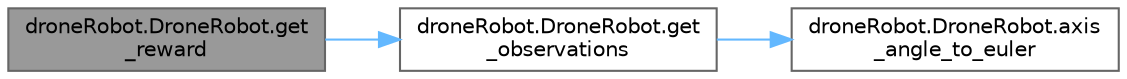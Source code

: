 digraph "droneRobot.DroneRobot.get_reward"
{
 // LATEX_PDF_SIZE
  bgcolor="transparent";
  edge [fontname=Helvetica,fontsize=10,labelfontname=Helvetica,labelfontsize=10];
  node [fontname=Helvetica,fontsize=10,shape=box,height=0.2,width=0.4];
  rankdir="LR";
  Node1 [id="Node000001",label="droneRobot.DroneRobot.get\l_reward",height=0.2,width=0.4,color="gray40", fillcolor="grey60", style="filled", fontcolor="black",tooltip=" "];
  Node1 -> Node2 [id="edge1_Node000001_Node000002",color="steelblue1",style="solid",tooltip=" "];
  Node2 [id="Node000002",label="droneRobot.DroneRobot.get\l_observations",height=0.2,width=0.4,color="grey40", fillcolor="white", style="filled",URL="$classdrone_robot_1_1_drone_robot.html#a4d87cc75fd1ea3ae1438d48168c222d6",tooltip=" "];
  Node2 -> Node3 [id="edge2_Node000002_Node000003",color="steelblue1",style="solid",tooltip=" "];
  Node3 [id="Node000003",label="droneRobot.DroneRobot.axis\l_angle_to_euler",height=0.2,width=0.4,color="grey40", fillcolor="white", style="filled",URL="$classdrone_robot_1_1_drone_robot.html#a70fab5d1cb19a48c7bff7a2590ccd21f",tooltip=" "];
}
